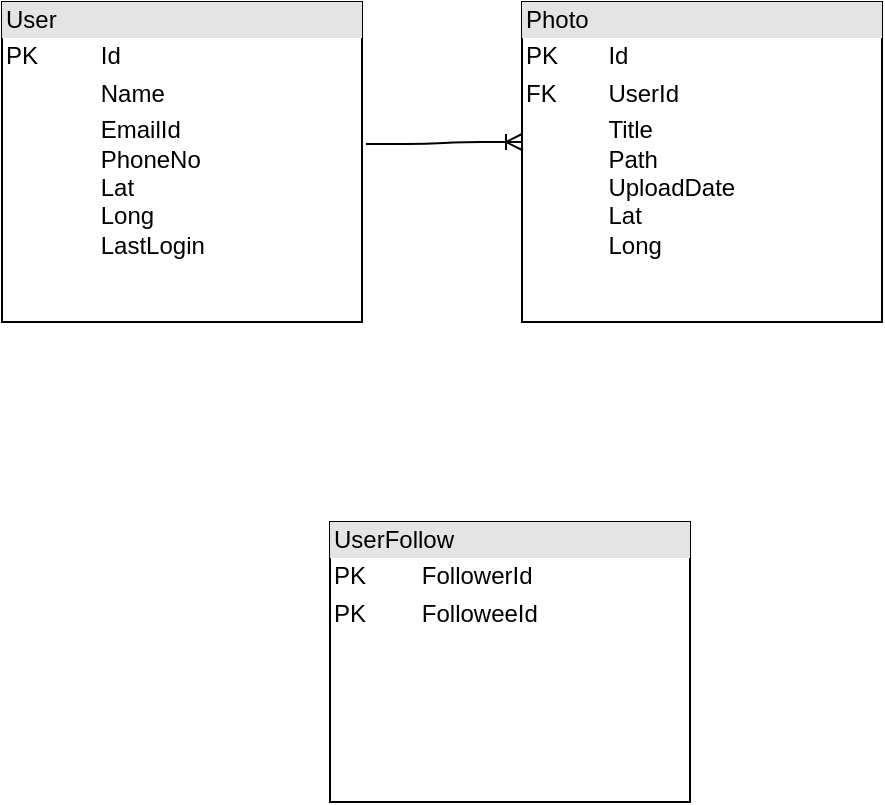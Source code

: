 <mxfile version="14.5.4" type="github">
  <diagram id="tWMCDC6ZcJa4LkvOx37i" name="Page-1">
    <mxGraphModel dx="1426" dy="794" grid="1" gridSize="10" guides="1" tooltips="1" connect="1" arrows="1" fold="1" page="1" pageScale="1" pageWidth="827" pageHeight="1169" math="0" shadow="0">
      <root>
        <mxCell id="0" />
        <mxCell id="1" parent="0" />
        <mxCell id="uNDmgz5BOmBoZT0lD4bf-1" value="&lt;div style=&quot;box-sizing: border-box ; width: 100% ; background: #e4e4e4 ; padding: 2px&quot;&gt;User&lt;/div&gt;&lt;table style=&quot;width: 100% ; font-size: 1em&quot; cellpadding=&quot;2&quot; cellspacing=&quot;0&quot;&gt;&lt;tbody&gt;&lt;tr&gt;&lt;td&gt;PK&lt;/td&gt;&lt;td&gt;Id&lt;/td&gt;&lt;/tr&gt;&lt;tr&gt;&lt;td&gt;&lt;br&gt;&lt;/td&gt;&lt;td&gt;Name&lt;/td&gt;&lt;/tr&gt;&lt;tr&gt;&lt;td&gt;&lt;/td&gt;&lt;td&gt;EmailId&lt;br&gt;PhoneNo&lt;br&gt;Lat&amp;nbsp;&lt;br&gt;Long&lt;br&gt;LastLogin&lt;br&gt;&lt;/td&gt;&lt;/tr&gt;&lt;/tbody&gt;&lt;/table&gt;" style="verticalAlign=top;align=left;overflow=fill;html=1;" vertex="1" parent="1">
          <mxGeometry x="160" y="100" width="180" height="160" as="geometry" />
        </mxCell>
        <mxCell id="uNDmgz5BOmBoZT0lD4bf-2" value="&lt;div style=&quot;box-sizing: border-box ; width: 100% ; background: #e4e4e4 ; padding: 2px&quot;&gt;Photo&lt;/div&gt;&lt;table style=&quot;width: 100% ; font-size: 1em&quot; cellpadding=&quot;2&quot; cellspacing=&quot;0&quot;&gt;&lt;tbody&gt;&lt;tr&gt;&lt;td&gt;PK&lt;/td&gt;&lt;td&gt;Id&lt;/td&gt;&lt;/tr&gt;&lt;tr&gt;&lt;td&gt;FK&lt;/td&gt;&lt;td&gt;UserId&lt;/td&gt;&lt;/tr&gt;&lt;tr&gt;&lt;td&gt;&lt;/td&gt;&lt;td&gt;Title&lt;br&gt;Path&lt;br&gt;UploadDate&lt;br&gt;Lat&lt;br&gt;Long&lt;br&gt;&lt;br&gt;&lt;/td&gt;&lt;/tr&gt;&lt;/tbody&gt;&lt;/table&gt;" style="verticalAlign=top;align=left;overflow=fill;html=1;" vertex="1" parent="1">
          <mxGeometry x="420" y="100" width="180" height="160" as="geometry" />
        </mxCell>
        <mxCell id="uNDmgz5BOmBoZT0lD4bf-3" value="&lt;div style=&quot;box-sizing: border-box ; width: 100% ; background: #e4e4e4 ; padding: 2px&quot;&gt;UserFollow&lt;/div&gt;&lt;table style=&quot;width: 100% ; font-size: 1em&quot; cellpadding=&quot;2&quot; cellspacing=&quot;0&quot;&gt;&lt;tbody&gt;&lt;tr&gt;&lt;td&gt;PK&lt;/td&gt;&lt;td&gt;FollowerId&lt;/td&gt;&lt;/tr&gt;&lt;tr&gt;&lt;td&gt;PK&lt;/td&gt;&lt;td&gt;FolloweeId&lt;/td&gt;&lt;/tr&gt;&lt;tr&gt;&lt;td&gt;&lt;/td&gt;&lt;td&gt;&lt;br&gt;&lt;/td&gt;&lt;/tr&gt;&lt;/tbody&gt;&lt;/table&gt;" style="verticalAlign=top;align=left;overflow=fill;html=1;" vertex="1" parent="1">
          <mxGeometry x="324" y="360" width="180" height="140" as="geometry" />
        </mxCell>
        <mxCell id="uNDmgz5BOmBoZT0lD4bf-4" value="" style="edgeStyle=entityRelationEdgeStyle;fontSize=12;html=1;endArrow=ERoneToMany;exitX=1.011;exitY=0.444;exitDx=0;exitDy=0;exitPerimeter=0;" edge="1" parent="1" source="uNDmgz5BOmBoZT0lD4bf-1">
          <mxGeometry width="100" height="100" relative="1" as="geometry">
            <mxPoint x="324" y="270" as="sourcePoint" />
            <mxPoint x="420" y="170" as="targetPoint" />
          </mxGeometry>
        </mxCell>
      </root>
    </mxGraphModel>
  </diagram>
</mxfile>
